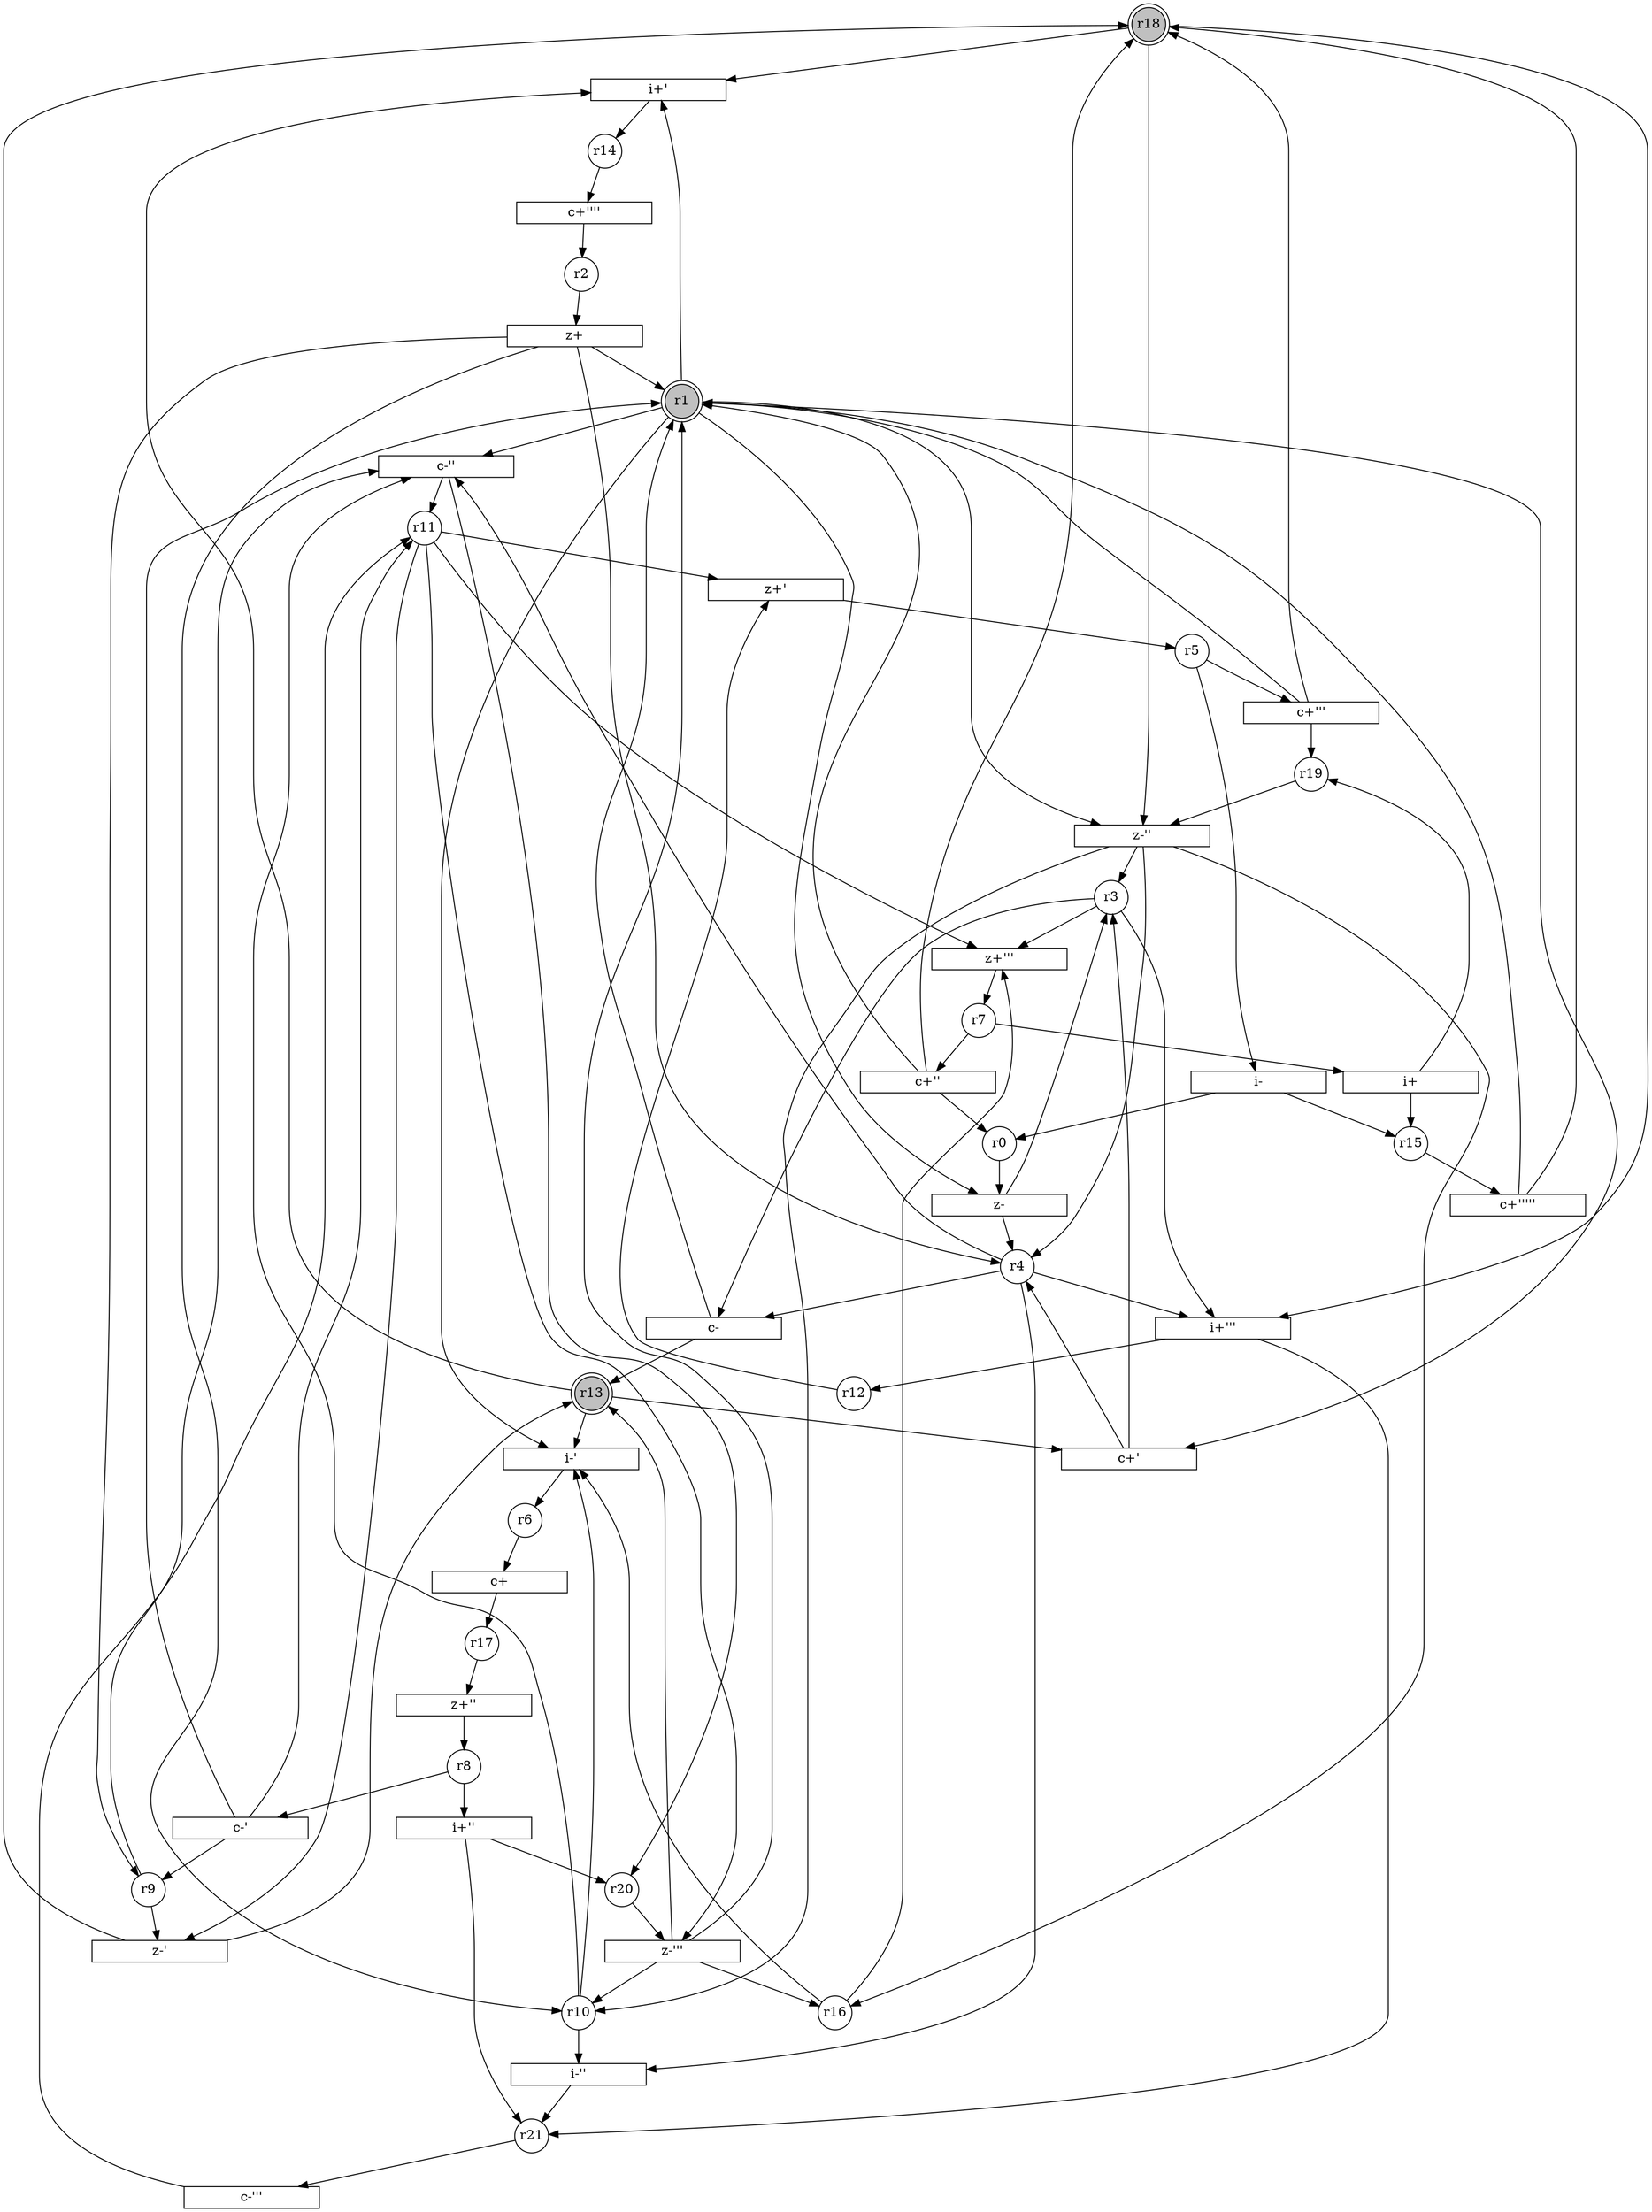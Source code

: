 digraph intel_edge_PN{
subgraph initial_place {
	node [shape=doublecircle,fixedsize=true, fixedsize = 2, color = black, fillcolor = gray, style = filled];
	r18;
	r13;
	r1;
}
subgraph place {     
	node [shape=circle,fixedsize=true, fixedsize = 2];
	r11;
	r9;
	r0;
	r3;
	r4;
	r16;
	r7;
	r20;
	r21;
	r12;
	r5;
	r10;
	r19;
	r6;
	r17;
	r8;
	r15;
	r14;
	r2;
}
subgraph transitions {
	node [shape=rect,height=0.2,width=2, forcelabels = false];
	6 [label = "c-'"];
	7 [label = "c-''"];
	8 [label = "z+'"];
	9 [label = "c+'"];
	10 [label = "c+''"];
	11 [label = "c+'''"];
	12 [label = "c+''''"];
	13 [label = "c+'''''"];
	14 [label = "i-'"];
	15 [label = "z+''"];
	16 [label = "i-''"];
	17 [label = "i+'"];
	18 [label = "z+'''"];
	19 [label = "i+''"];
	20 [label = "i+'''"];
	21 [label = "z-'"];
	22 [label = "z-''"];
	23 [label = "z-'''"];
	24 [label = "c-'''"];
	0 [label = "z-"];
	1 [label = "z+"];
	2 [label = "c-"];
	3 [label = "i-"];
	4 [label = "c+"];
	5 [label = "i+"];
}
	r0 -> 0;
	r1 -> 0;
	r2 -> 1;
	r3 -> 2;
	r4 -> 2;
	r5 -> 3;
	r6 -> 4;
	r7 -> 5;
	r8 -> 6;
	r9 -> 7;
	r4 -> 7;
	r10 -> 7;
	r1 -> 7;
	r11 -> 8;
	r12 -> 8;
	r13 -> 9;
	r1 -> 9;
	r7 -> 10;
	r5 -> 11;
	r14 -> 12;
	r15 -> 13;
	r13 -> 14;
	r16 -> 14;
	r10 -> 14;
	r1 -> 14;
	r17 -> 15;
	r4 -> 16;
	r10 -> 16;
	r18 -> 17;
	r13 -> 17;
	r1 -> 17;
	r11 -> 18;
	r3 -> 18;
	r16 -> 18;
	r8 -> 19;
	r18 -> 20;
	r3 -> 20;
	r4 -> 20;
	r11 -> 21;
	r9 -> 21;
	r18 -> 22;
	r19 -> 22;
	r1 -> 22;
	r11 -> 23;
	r20 -> 23;
	r21 -> 24;
	0 -> r3;
	0 -> r4;
	1 -> r9;
	1 -> r4;
	1 -> r10;
	1 -> r1;
	2 -> r13;
	2 -> r1;
	3 -> r0;
	3 -> r15;
	4 -> r17;
	5 -> r19;
	5 -> r15;
	6 -> r11;
	6 -> r9;
	6 -> r1;
	7 -> r11;
	7 -> r20;
	8 -> r5;
	9 -> r3;
	9 -> r4;
	10 -> r18;
	10 -> r0;
	10 -> r1;
	11 -> r18;
	11 -> r19;
	11 -> r1;
	12 -> r2;
	13 -> r18;
	13 -> r1;
	14 -> r6;
	15 -> r8;
	16 -> r21;
	17 -> r14;
	18 -> r7;
	19 -> r20;
	19 -> r21;
	20 -> r21;
	20 -> r12;
	21 -> r18;
	21 -> r13;
	22 -> r3;
	22 -> r4;
	22 -> r16;
	22 -> r10;
	23 -> r13;
	23 -> r16;
	23 -> r10;
	23 -> r1;
	24 -> r11;
}